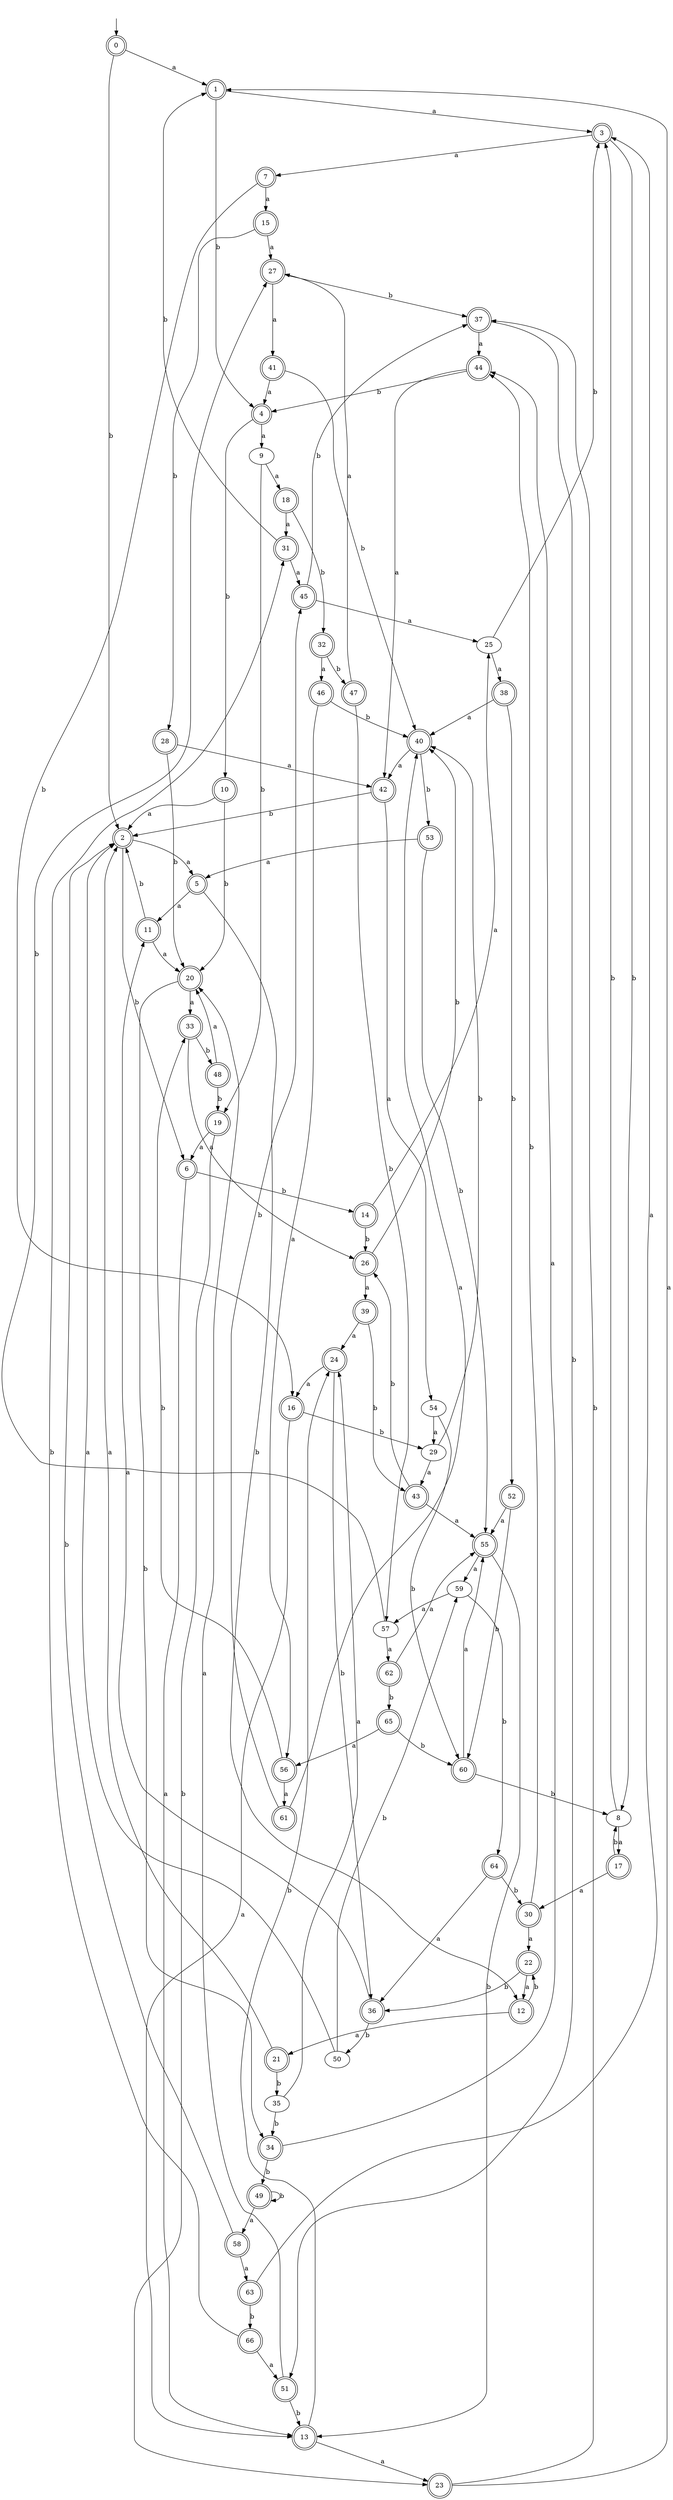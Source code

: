 digraph RandomDFA {
  __start0 [label="", shape=none];
  __start0 -> 0 [label=""];
  0 [shape=circle] [shape=doublecircle]
  0 -> 1 [label="a"]
  0 -> 2 [label="b"]
  1 [shape=doublecircle]
  1 -> 3 [label="a"]
  1 -> 4 [label="b"]
  2 [shape=doublecircle]
  2 -> 5 [label="a"]
  2 -> 6 [label="b"]
  3 [shape=doublecircle]
  3 -> 7 [label="a"]
  3 -> 8 [label="b"]
  4 [shape=doublecircle]
  4 -> 9 [label="a"]
  4 -> 10 [label="b"]
  5 [shape=doublecircle]
  5 -> 11 [label="a"]
  5 -> 12 [label="b"]
  6 [shape=doublecircle]
  6 -> 13 [label="a"]
  6 -> 14 [label="b"]
  7 [shape=doublecircle]
  7 -> 15 [label="a"]
  7 -> 16 [label="b"]
  8
  8 -> 17 [label="a"]
  8 -> 3 [label="b"]
  9
  9 -> 18 [label="a"]
  9 -> 19 [label="b"]
  10 [shape=doublecircle]
  10 -> 2 [label="a"]
  10 -> 20 [label="b"]
  11 [shape=doublecircle]
  11 -> 20 [label="a"]
  11 -> 2 [label="b"]
  12 [shape=doublecircle]
  12 -> 21 [label="a"]
  12 -> 22 [label="b"]
  13 [shape=doublecircle]
  13 -> 23 [label="a"]
  13 -> 24 [label="b"]
  14 [shape=doublecircle]
  14 -> 25 [label="a"]
  14 -> 26 [label="b"]
  15 [shape=doublecircle]
  15 -> 27 [label="a"]
  15 -> 28 [label="b"]
  16 [shape=doublecircle]
  16 -> 13 [label="a"]
  16 -> 29 [label="b"]
  17 [shape=doublecircle]
  17 -> 30 [label="a"]
  17 -> 8 [label="b"]
  18 [shape=doublecircle]
  18 -> 31 [label="a"]
  18 -> 32 [label="b"]
  19 [shape=doublecircle]
  19 -> 6 [label="a"]
  19 -> 23 [label="b"]
  20 [shape=doublecircle]
  20 -> 33 [label="a"]
  20 -> 34 [label="b"]
  21 [shape=doublecircle]
  21 -> 2 [label="a"]
  21 -> 35 [label="b"]
  22 [shape=doublecircle]
  22 -> 12 [label="a"]
  22 -> 36 [label="b"]
  23 [shape=doublecircle]
  23 -> 1 [label="a"]
  23 -> 37 [label="b"]
  24 [shape=doublecircle]
  24 -> 16 [label="a"]
  24 -> 36 [label="b"]
  25
  25 -> 38 [label="a"]
  25 -> 3 [label="b"]
  26 [shape=doublecircle]
  26 -> 39 [label="a"]
  26 -> 40 [label="b"]
  27 [shape=doublecircle]
  27 -> 41 [label="a"]
  27 -> 37 [label="b"]
  28 [shape=doublecircle]
  28 -> 42 [label="a"]
  28 -> 20 [label="b"]
  29
  29 -> 43 [label="a"]
  29 -> 40 [label="b"]
  30 [shape=doublecircle]
  30 -> 22 [label="a"]
  30 -> 44 [label="b"]
  31 [shape=doublecircle]
  31 -> 45 [label="a"]
  31 -> 1 [label="b"]
  32 [shape=doublecircle]
  32 -> 46 [label="a"]
  32 -> 47 [label="b"]
  33 [shape=doublecircle]
  33 -> 26 [label="a"]
  33 -> 48 [label="b"]
  34 [shape=doublecircle]
  34 -> 44 [label="a"]
  34 -> 49 [label="b"]
  35
  35 -> 24 [label="a"]
  35 -> 34 [label="b"]
  36 [shape=doublecircle]
  36 -> 11 [label="a"]
  36 -> 50 [label="b"]
  37 [shape=doublecircle]
  37 -> 44 [label="a"]
  37 -> 51 [label="b"]
  38 [shape=doublecircle]
  38 -> 40 [label="a"]
  38 -> 52 [label="b"]
  39 [shape=doublecircle]
  39 -> 24 [label="a"]
  39 -> 43 [label="b"]
  40 [shape=doublecircle]
  40 -> 42 [label="a"]
  40 -> 53 [label="b"]
  41 [shape=doublecircle]
  41 -> 4 [label="a"]
  41 -> 40 [label="b"]
  42 [shape=doublecircle]
  42 -> 54 [label="a"]
  42 -> 2 [label="b"]
  43 [shape=doublecircle]
  43 -> 55 [label="a"]
  43 -> 26 [label="b"]
  44 [shape=doublecircle]
  44 -> 42 [label="a"]
  44 -> 4 [label="b"]
  45 [shape=doublecircle]
  45 -> 25 [label="a"]
  45 -> 37 [label="b"]
  46 [shape=doublecircle]
  46 -> 56 [label="a"]
  46 -> 40 [label="b"]
  47 [shape=doublecircle]
  47 -> 27 [label="a"]
  47 -> 57 [label="b"]
  48 [shape=doublecircle]
  48 -> 20 [label="a"]
  48 -> 19 [label="b"]
  49 [shape=doublecircle]
  49 -> 58 [label="a"]
  49 -> 49 [label="b"]
  50
  50 -> 2 [label="a"]
  50 -> 59 [label="b"]
  51 [shape=doublecircle]
  51 -> 20 [label="a"]
  51 -> 13 [label="b"]
  52 [shape=doublecircle]
  52 -> 55 [label="a"]
  52 -> 60 [label="b"]
  53 [shape=doublecircle]
  53 -> 5 [label="a"]
  53 -> 55 [label="b"]
  54
  54 -> 29 [label="a"]
  54 -> 60 [label="b"]
  55 [shape=doublecircle]
  55 -> 59 [label="a"]
  55 -> 13 [label="b"]
  56 [shape=doublecircle]
  56 -> 61 [label="a"]
  56 -> 33 [label="b"]
  57
  57 -> 62 [label="a"]
  57 -> 27 [label="b"]
  58 [shape=doublecircle]
  58 -> 63 [label="a"]
  58 -> 2 [label="b"]
  59
  59 -> 57 [label="a"]
  59 -> 64 [label="b"]
  60 [shape=doublecircle]
  60 -> 55 [label="a"]
  60 -> 8 [label="b"]
  61 [shape=doublecircle]
  61 -> 40 [label="a"]
  61 -> 45 [label="b"]
  62 [shape=doublecircle]
  62 -> 55 [label="a"]
  62 -> 65 [label="b"]
  63 [shape=doublecircle]
  63 -> 3 [label="a"]
  63 -> 66 [label="b"]
  64 [shape=doublecircle]
  64 -> 36 [label="a"]
  64 -> 30 [label="b"]
  65 [shape=doublecircle]
  65 -> 56 [label="a"]
  65 -> 60 [label="b"]
  66 [shape=doublecircle]
  66 -> 51 [label="a"]
  66 -> 31 [label="b"]
}
